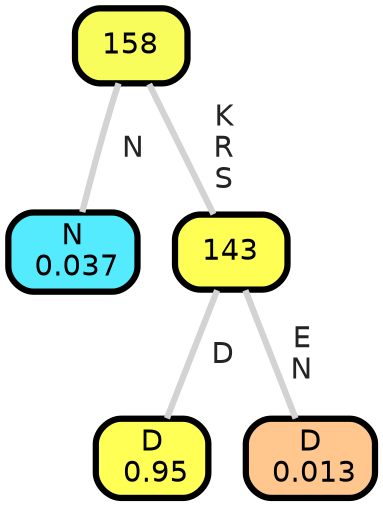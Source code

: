 graph Tree {
node [shape=box, style="filled, rounded",color="black",penwidth="3",fontcolor="black",                 fontname=helvetica] ;
graph [ranksep="0 equally", splines=straight,                 bgcolor=transparent, dpi=200] ;
edge [fontname=helvetica, fontweight=bold,fontcolor=grey14,color=lightgray] ;
0 [label="N
 0.037", fillcolor="#55ebff"] ;
1 [label="158", fillcolor="#f8fd5c"] ;
2 [label="D
 0.95", fillcolor="#ffff55"] ;
3 [label="143", fillcolor="#fffe55"] ;
4 [label="D
 0.013", fillcolor="#ffc68d"] ;
1 -- 0 [label=" N",penwidth=3] ;
1 -- 3 [label=" K\n R\n S",penwidth=3] ;
3 -- 2 [label=" D",penwidth=3] ;
3 -- 4 [label=" E\n N",penwidth=3] ;
{rank = same;}}
